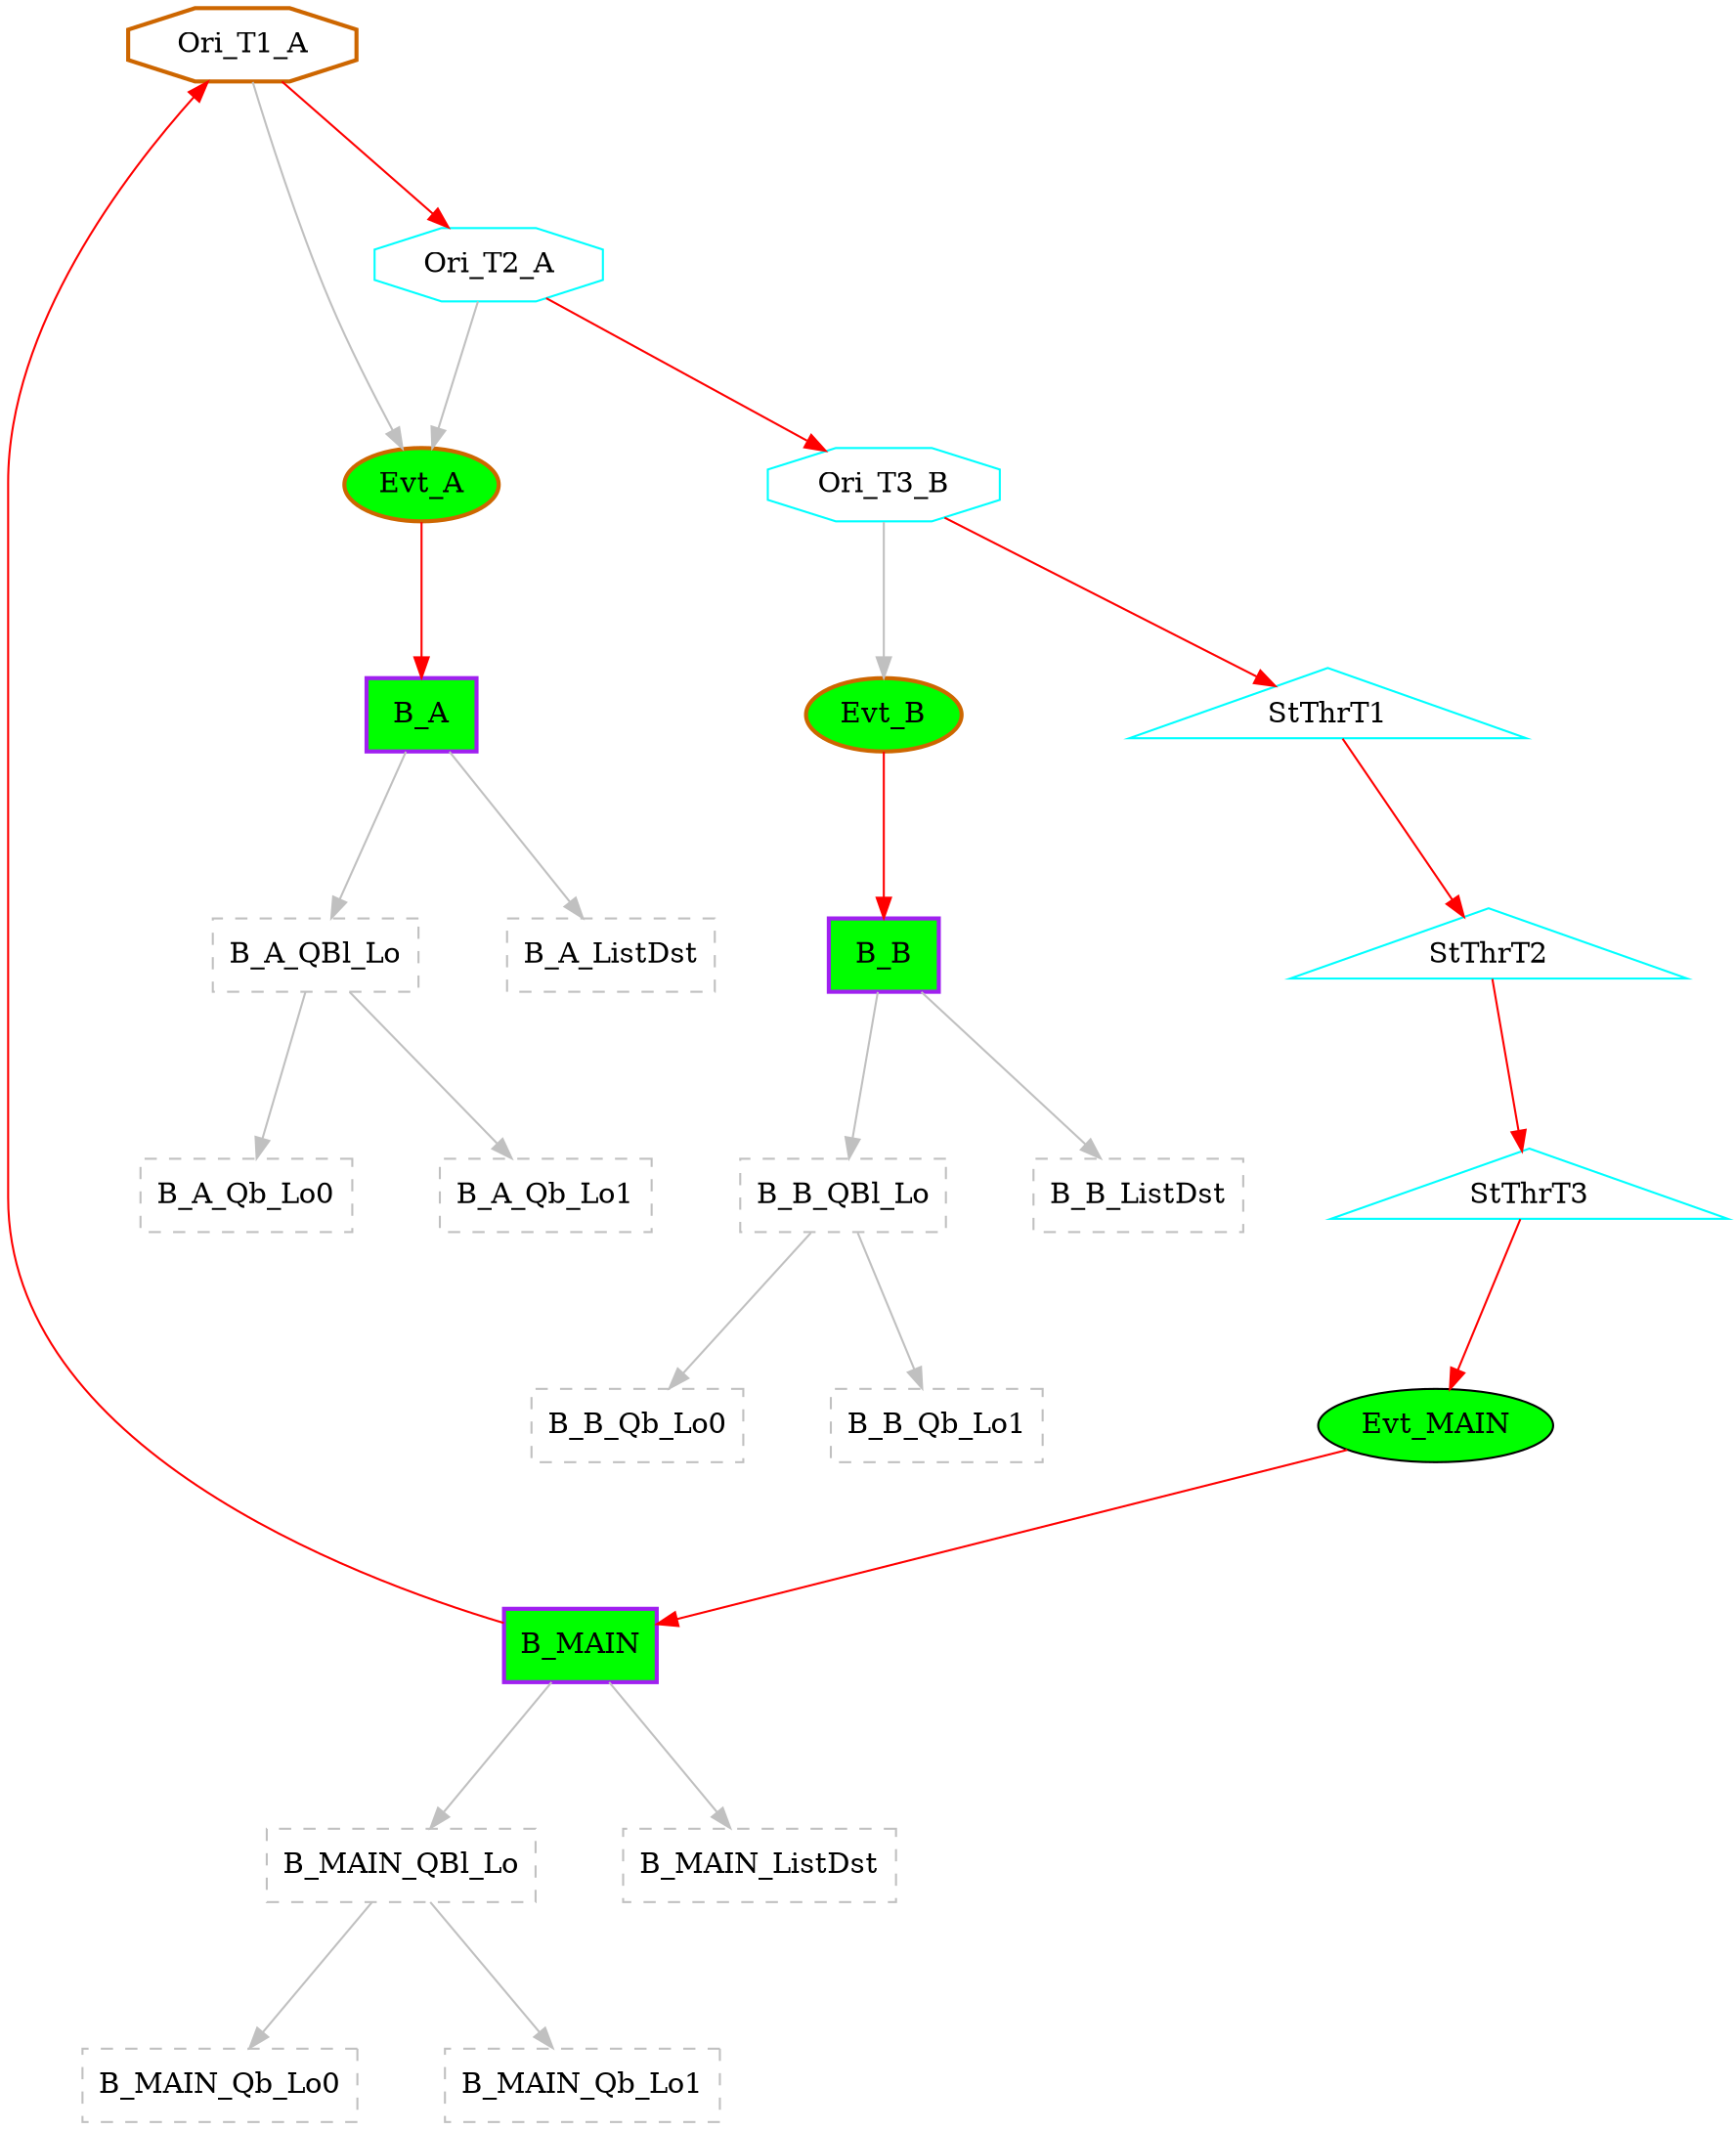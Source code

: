 digraph G {
graph [root="Demo",rankdir   = TB, nodesep           = 0.6, mindist     = 1.0, ranksep = 1.0, overlap = false]
node [style     = "filled", fillcolor = "white", color = "black"]
B_A[cpu="1", flags="0x00108107", type="block", tperiod="100000000", pattern="A", patentry="false", patexit="true", beamproc="undefined", bpentry="false", bpexit="false", qlo="true", qhi="false", qil="false", shape     = "rectangle", fillcolor = "green", penwidth=2, color = "purple"];
B_B[cpu="1", flags="0x00108107", type="block", tperiod="100000000", pattern="B", patentry="false", patexit="true", beamproc="undefined", bpentry="false", bpexit="false", qlo="true", qhi="false", qil="false", shape     = "rectangle", fillcolor = "green", penwidth=2, color = "purple"];
B_MAIN[cpu="1", flags="0x00108107", type="block", tperiod="1000000000", pattern="MAIN", patentry="false", patexit="true", beamproc="undefined", bpentry="false", bpexit="false", qlo="true", qhi="false", qil="false", shape     = "rectangle", fillcolor = "green", penwidth=2, color = "purple"];
Evt_A[cpu="1", flags="0x00002102", type="tmsg", toffs="1000", pattern="A", patentry="true", patexit="false", beamproc="undefined", bpentry="false", bpexit="false", fid="1", gid="0", evtno="2", beamin="0", bpcstart="0", sid="0", bpid="0", reqnobeam="0", vacc="0", id="0x1000002000000000", par="0x0000000000000002", tef="0", shape     = "oval", fillcolor = "green", penwidth=2, color = "darkorange3"];
Evt_B[cpu="1", flags="0x00002102", type="tmsg", toffs="0", pattern="B", patentry="true", patexit="false", beamproc="undefined", bpentry="false", bpexit="false", fid="1", gid="0", evtno="3", beamin="0", bpcstart="0", sid="0", bpid="0", reqnobeam="0", vacc="0", id="0x1000003000000000", par="0x0000000000000003", tef="0", shape     = "oval", fillcolor = "green", penwidth=2, color = "darkorange3"];
Evt_MAIN[cpu="1", flags="0x00000102", type="tmsg", toffs="20000", pattern="MAIN", patentry="false", patexit="false", beamproc="undefined", bpentry="false", bpexit="false", fid="1", gid="0", evtno="1", beamin="0", bpcstart="0", sid="0", bpid="0", reqnobeam="0", vacc="0", id="0x1000001000000000", par="0x0000000000000001", tef="0", shape     = "oval", fillcolor = "green"];
Ori_T1_A[cpu="1", flags="0x0000200d", type="origin", toffs="0", pattern="MAIN", patentry="true", patexit="false", beamproc="undefined", bpentry="false", bpexit="false", thread="1", shape     = "octagon", color  = "cyan", fillcolor = "white", penwidth=2, color = "darkorange3"];
Ori_T2_A[cpu="1", flags="0x0000000d", type="origin", toffs="0", pattern="MAIN", patentry="false", patexit="false", beamproc="undefined", bpentry="false", bpexit="false", thread="2", shape     = "octagon", color  = "cyan", fillcolor = "white"];
Ori_T3_B[cpu="1", flags="0x0000000d", type="origin", toffs="0", pattern="MAIN", patentry="false", patexit="false", beamproc="undefined", bpentry="false", bpexit="false", thread="3", shape     = "octagon", color  = "cyan", fillcolor = "white"];
StThrT1[cpu="1", flags="0x0000000e", type="startthread", toffs="235", pattern="MAIN", patentry="false", patexit="false", beamproc="undefined", bpentry="false", bpexit="false", startoffs="0", thread="1", shape     = "triangle", color  = "cyan", fillcolor = "white"];
StThrT2[cpu="1", flags="0x0000000e", type="startthread", toffs="235", pattern="MAIN", patentry="false", patexit="false", beamproc="undefined", bpentry="false", bpexit="false", startoffs="10000000", thread="2", shape     = "triangle", color  = "cyan", fillcolor = "white"];
StThrT3[cpu="1", flags="0x0000000e", type="startthread", toffs="10000", pattern="MAIN", patentry="false", patexit="false", beamproc="undefined", bpentry="false", bpexit="false", startoffs="0", thread="3", shape     = "triangle", color  = "cyan", fillcolor = "white"];
B_A_QBl_Lo[cpu="1", flags="0x00000009", type="qinfo", shape = "rectangle", color = "gray", style = "dashed, filled"];
B_A_Qb_Lo0[cpu="1", flags="0x0000000a", type="qbuf", shape = "rectangle", color = "gray", style = "dashed, filled"];
B_A_Qb_Lo1[cpu="1", flags="0x0000000a", type="qbuf", shape = "rectangle", color = "gray", style = "dashed, filled"];
B_A_ListDst[cpu="1", flags="0x0000000c", type="listdst", shape = "rectangle", color = "gray", style = "dashed, filled"];
B_B_QBl_Lo[cpu="1", flags="0x00000009", type="qinfo", shape = "rectangle", color = "gray", style = "dashed, filled"];
B_B_Qb_Lo0[cpu="1", flags="0x0000000a", type="qbuf", shape = "rectangle", color = "gray", style = "dashed, filled"];
B_B_Qb_Lo1[cpu="1", flags="0x0000000a", type="qbuf", shape = "rectangle", color = "gray", style = "dashed, filled"];
B_B_ListDst[cpu="1", flags="0x0000000c", type="listdst", shape = "rectangle", color = "gray", style = "dashed, filled"];
B_MAIN_QBl_Lo[cpu="1", flags="0x00000009", type="qinfo", shape = "rectangle", color = "gray", style = "dashed, filled"];
B_MAIN_Qb_Lo0[cpu="1", flags="0x0000000a", type="qbuf", shape = "rectangle", color = "gray", style = "dashed, filled"];
B_MAIN_Qb_Lo1[cpu="1", flags="0x0000000a", type="qbuf", shape = "rectangle", color = "gray", style = "dashed, filled"];
B_MAIN_ListDst[cpu="1", flags="0x0000000c", type="listdst", shape = "rectangle", color = "gray", style = "dashed, filled"];
B_A->B_A_ListDst [type="listdst", color = "gray"];
B_A->B_A_QBl_Lo [type="priolo", color = "gray"];
B_B->B_B_ListDst [type="listdst", color = "gray"];
B_B->B_B_QBl_Lo [type="priolo", color = "gray"];
StThrT1->StThrT2 [type="defdst", color = "red"];
B_MAIN->B_MAIN_ListDst [type="listdst", color = "gray"];
B_MAIN->B_MAIN_QBl_Lo [type="priolo", color = "gray"];
Evt_A->B_A [type="defdst", color = "red"];
Evt_B->B_B [type="defdst", color = "red"];
Evt_MAIN->B_MAIN [type="defdst", color = "red"];
Ori_T1_A->Ori_T2_A [type="defdst", color = "red"];
Ori_T1_A->Evt_A [type="origindst", color = "gray"];
Ori_T2_A->Ori_T3_B [type="defdst", color = "red"];
Ori_T2_A->Evt_A [type="origindst", color = "gray"];
Ori_T3_B->StThrT1 [type="defdst", color = "red"];
Ori_T3_B->Evt_B [type="origindst", color = "gray"];
StThrT2->StThrT3 [type="defdst", color = "red"];
StThrT3->Evt_MAIN [type="defdst", color = "red"];
B_B_QBl_Lo->B_B_Qb_Lo0 [type="meta", color = "gray"];
B_B_QBl_Lo->B_B_Qb_Lo1 [type="meta", color = "gray"];
B_MAIN_QBl_Lo->B_MAIN_Qb_Lo0 [type="meta", color = "gray"];
B_MAIN_QBl_Lo->B_MAIN_Qb_Lo1 [type="meta", color = "gray"];
B_A_QBl_Lo->B_A_Qb_Lo0 [type="meta", color = "gray"];
B_A_QBl_Lo->B_A_Qb_Lo1 [type="meta", color = "gray"];
B_MAIN->Ori_T1_A [type="defdst", color = "red"];
}
